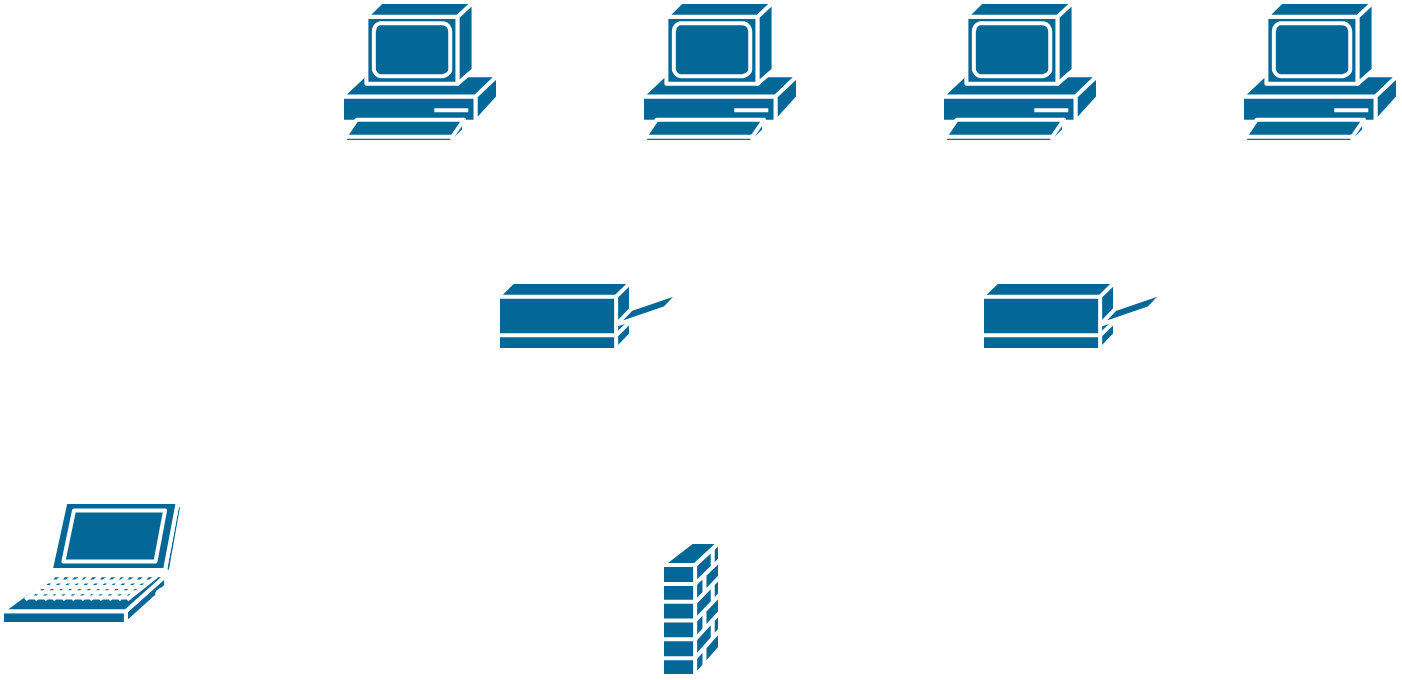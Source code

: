 <mxfile version="21.6.6" type="github">
  <diagram id="6a731a19-8d31-9384-78a2-239565b7b9f0" name="Page-1">
    <mxGraphModel dx="1354" dy="715" grid="1" gridSize="10" guides="1" tooltips="1" connect="1" arrows="1" fold="1" page="1" pageScale="1" pageWidth="827" pageHeight="1169" background="none" math="0" shadow="0">
      <root>
        <mxCell id="0" />
        <mxCell id="1" parent="0" />
        <mxCell id="8tZi5z1F_i7uUcg0TgGo-2257" value="" style="shape=mxgraph.cisco.computers_and_peripherals.pc;sketch=0;html=1;pointerEvents=1;dashed=0;fillColor=#036897;strokeColor=#ffffff;strokeWidth=2;verticalLabelPosition=bottom;verticalAlign=top;align=center;outlineConnect=0;" parent="1" vertex="1">
          <mxGeometry x="650" y="250" width="78" height="70" as="geometry" />
        </mxCell>
        <mxCell id="8tZi5z1F_i7uUcg0TgGo-2258" value="" style="shape=mxgraph.cisco.computers_and_peripherals.pc;sketch=0;html=1;pointerEvents=1;dashed=0;fillColor=#036897;strokeColor=#ffffff;strokeWidth=2;verticalLabelPosition=bottom;verticalAlign=top;align=center;outlineConnect=0;" parent="1" vertex="1">
          <mxGeometry x="950" y="250" width="78" height="70" as="geometry" />
        </mxCell>
        <mxCell id="8tZi5z1F_i7uUcg0TgGo-2259" value="" style="shape=mxgraph.cisco.computers_and_peripherals.pc;sketch=0;html=1;pointerEvents=1;dashed=0;fillColor=#036897;strokeColor=#ffffff;strokeWidth=2;verticalLabelPosition=bottom;verticalAlign=top;align=center;outlineConnect=0;" parent="1" vertex="1">
          <mxGeometry x="800" y="250" width="78" height="70" as="geometry" />
        </mxCell>
        <mxCell id="8tZi5z1F_i7uUcg0TgGo-2260" value="" style="shape=mxgraph.cisco.computers_and_peripherals.pc;sketch=0;html=1;pointerEvents=1;dashed=0;fillColor=#036897;strokeColor=#ffffff;strokeWidth=2;verticalLabelPosition=bottom;verticalAlign=top;align=center;outlineConnect=0;" parent="1" vertex="1">
          <mxGeometry x="1100" y="250" width="78" height="70" as="geometry" />
        </mxCell>
        <mxCell id="Z5l-YCBJY1nO2jLgvpTq-1" value="" style="shape=mxgraph.cisco.computers_and_peripherals.printer;sketch=0;html=1;pointerEvents=1;dashed=0;fillColor=#036897;strokeColor=#ffffff;strokeWidth=2;verticalLabelPosition=bottom;verticalAlign=top;align=center;outlineConnect=0;" vertex="1" parent="1">
          <mxGeometry x="728" y="390" width="91" height="34" as="geometry" />
        </mxCell>
        <mxCell id="Z5l-YCBJY1nO2jLgvpTq-2" value="" style="shape=mxgraph.cisco.security.firewall;sketch=0;html=1;pointerEvents=1;dashed=0;fillColor=#036897;strokeColor=#ffffff;strokeWidth=2;verticalLabelPosition=bottom;verticalAlign=top;align=center;outlineConnect=0;" vertex="1" parent="1">
          <mxGeometry x="810" y="520" width="29" height="67" as="geometry" />
        </mxCell>
        <mxCell id="Z5l-YCBJY1nO2jLgvpTq-3" value="" style="shape=mxgraph.cisco.computers_and_peripherals.printer;sketch=0;html=1;pointerEvents=1;dashed=0;fillColor=#036897;strokeColor=#ffffff;strokeWidth=2;verticalLabelPosition=bottom;verticalAlign=top;align=center;outlineConnect=0;" vertex="1" parent="1">
          <mxGeometry x="970" y="390" width="91" height="34" as="geometry" />
        </mxCell>
        <mxCell id="Z5l-YCBJY1nO2jLgvpTq-4" value="" style="shape=mxgraph.cisco.computers_and_peripherals.laptop;sketch=0;html=1;pointerEvents=1;dashed=0;fillColor=#036897;strokeColor=#ffffff;strokeWidth=2;verticalLabelPosition=bottom;verticalAlign=top;align=center;outlineConnect=0;" vertex="1" parent="1">
          <mxGeometry x="480" y="500" width="90" height="61" as="geometry" />
        </mxCell>
      </root>
    </mxGraphModel>
  </diagram>
</mxfile>
